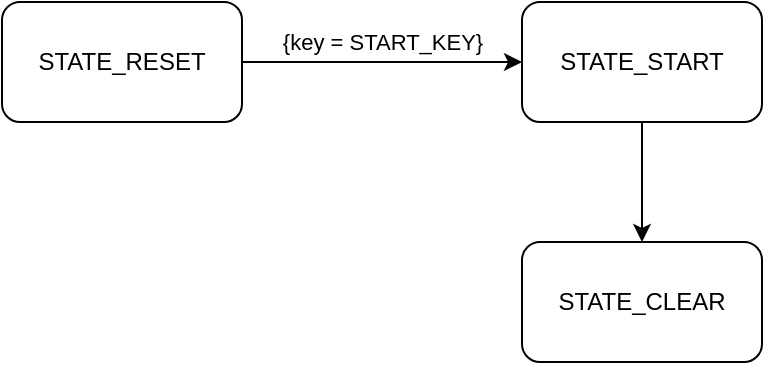 <mxfile version="24.7.16">
  <diagram id="C5RBs43oDa-KdzZeNtuy" name="Page-1">
    <mxGraphModel dx="872" dy="481" grid="1" gridSize="10" guides="1" tooltips="1" connect="1" arrows="1" fold="1" page="1" pageScale="1" pageWidth="827" pageHeight="1169" math="0" shadow="0">
      <root>
        <mxCell id="WIyWlLk6GJQsqaUBKTNV-0" />
        <mxCell id="WIyWlLk6GJQsqaUBKTNV-1" parent="WIyWlLk6GJQsqaUBKTNV-0" />
        <mxCell id="Kz16m-D26ypFaMVvQYou-2" style="edgeStyle=orthogonalEdgeStyle;rounded=0;orthogonalLoop=1;jettySize=auto;html=1;entryX=0;entryY=0.5;entryDx=0;entryDy=0;" edge="1" parent="WIyWlLk6GJQsqaUBKTNV-1" source="Kz16m-D26ypFaMVvQYou-0" target="Kz16m-D26ypFaMVvQYou-1">
          <mxGeometry relative="1" as="geometry" />
        </mxCell>
        <mxCell id="Kz16m-D26ypFaMVvQYou-3" value="{key = START_KEY}" style="edgeLabel;html=1;align=center;verticalAlign=middle;resizable=0;points=[];" vertex="1" connectable="0" parent="Kz16m-D26ypFaMVvQYou-2">
          <mxGeometry x="-0.243" y="-3" relative="1" as="geometry">
            <mxPoint x="17" y="-13" as="offset" />
          </mxGeometry>
        </mxCell>
        <mxCell id="Kz16m-D26ypFaMVvQYou-0" value="STATE_RESET" style="rounded=1;whiteSpace=wrap;html=1;" vertex="1" parent="WIyWlLk6GJQsqaUBKTNV-1">
          <mxGeometry x="150" y="100" width="120" height="60" as="geometry" />
        </mxCell>
        <mxCell id="Kz16m-D26ypFaMVvQYou-5" value="" style="edgeStyle=orthogonalEdgeStyle;rounded=0;orthogonalLoop=1;jettySize=auto;html=1;" edge="1" parent="WIyWlLk6GJQsqaUBKTNV-1" source="Kz16m-D26ypFaMVvQYou-1" target="Kz16m-D26ypFaMVvQYou-4">
          <mxGeometry relative="1" as="geometry" />
        </mxCell>
        <mxCell id="Kz16m-D26ypFaMVvQYou-1" value="STATE_START" style="rounded=1;whiteSpace=wrap;html=1;" vertex="1" parent="WIyWlLk6GJQsqaUBKTNV-1">
          <mxGeometry x="410" y="100" width="120" height="60" as="geometry" />
        </mxCell>
        <mxCell id="Kz16m-D26ypFaMVvQYou-4" value="STATE_CLEAR" style="rounded=1;whiteSpace=wrap;html=1;" vertex="1" parent="WIyWlLk6GJQsqaUBKTNV-1">
          <mxGeometry x="410" y="220" width="120" height="60" as="geometry" />
        </mxCell>
      </root>
    </mxGraphModel>
  </diagram>
</mxfile>
